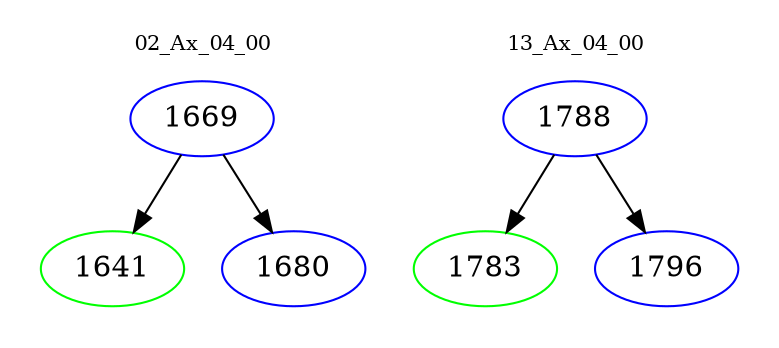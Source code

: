 digraph{
subgraph cluster_0 {
color = white
label = "02_Ax_04_00";
fontsize=10;
T0_1669 [label="1669", color="blue"]
T0_1669 -> T0_1641 [color="black"]
T0_1641 [label="1641", color="green"]
T0_1669 -> T0_1680 [color="black"]
T0_1680 [label="1680", color="blue"]
}
subgraph cluster_1 {
color = white
label = "13_Ax_04_00";
fontsize=10;
T1_1788 [label="1788", color="blue"]
T1_1788 -> T1_1783 [color="black"]
T1_1783 [label="1783", color="green"]
T1_1788 -> T1_1796 [color="black"]
T1_1796 [label="1796", color="blue"]
}
}
